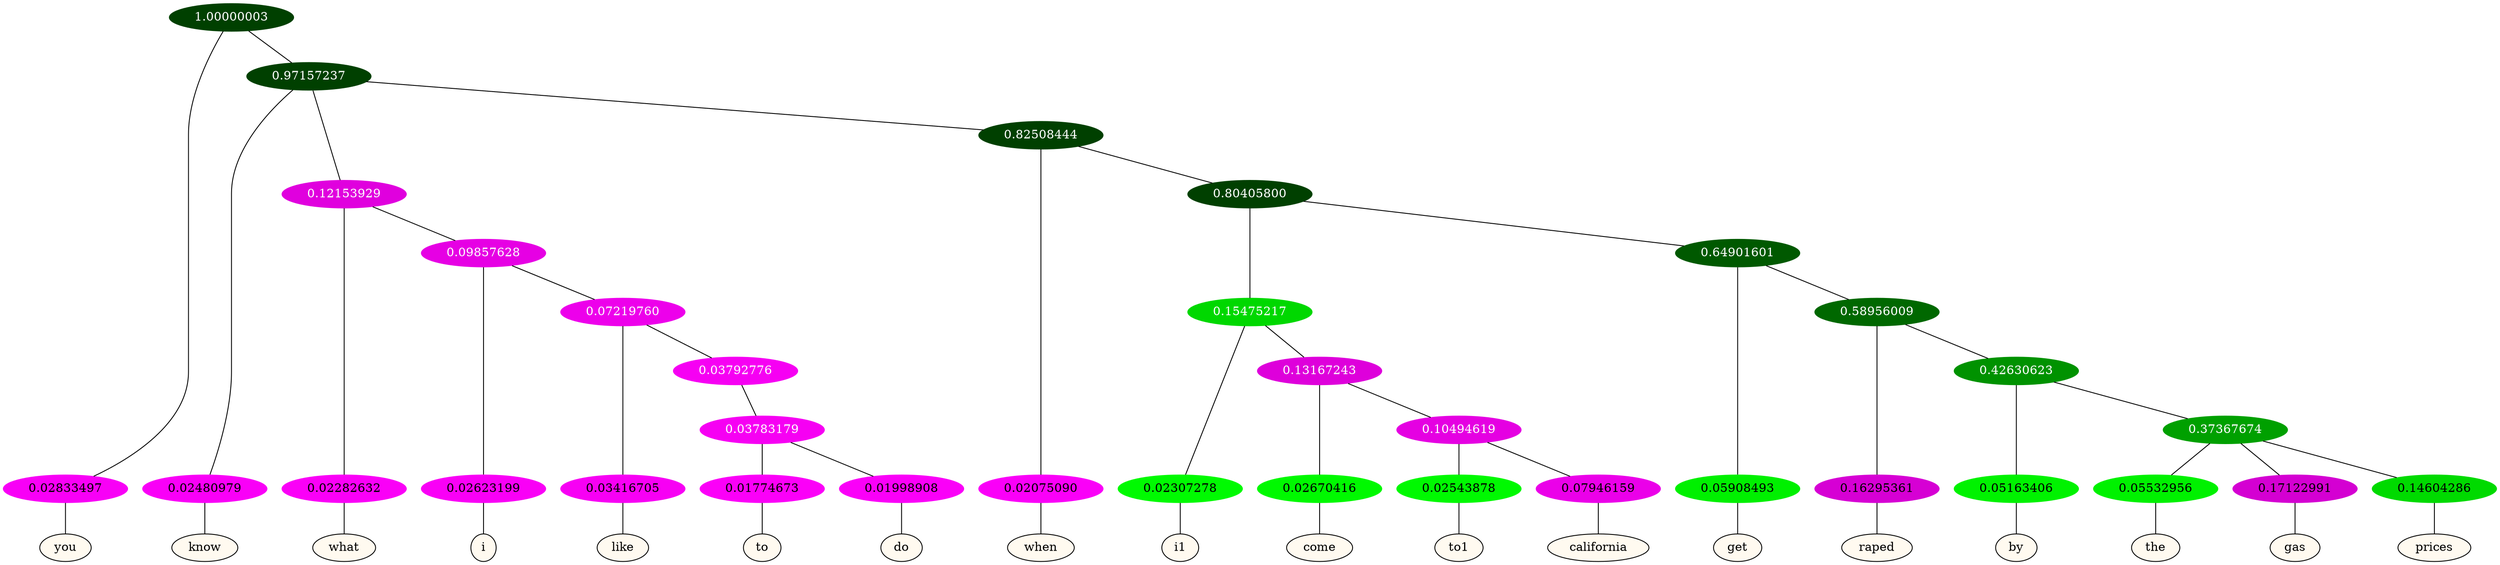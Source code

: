 graph {
	node [format=png height=0.15 nodesep=0.001 ordering=out overlap=prism overlap_scaling=0.01 ranksep=0.001 ratio=0.2 style=filled width=0.15]
	{
		rank=same
		a_w_1 [label=you color=black fillcolor=floralwhite style="filled,solid"]
		a_w_3 [label=know color=black fillcolor=floralwhite style="filled,solid"]
		a_w_6 [label=what color=black fillcolor=floralwhite style="filled,solid"]
		a_w_10 [label=i color=black fillcolor=floralwhite style="filled,solid"]
		a_w_14 [label=like color=black fillcolor=floralwhite style="filled,solid"]
		a_w_25 [label=to color=black fillcolor=floralwhite style="filled,solid"]
		a_w_26 [label=do color=black fillcolor=floralwhite style="filled,solid"]
		a_w_8 [label=when color=black fillcolor=floralwhite style="filled,solid"]
		a_w_16 [label=i1 color=black fillcolor=floralwhite style="filled,solid"]
		a_w_21 [label=come color=black fillcolor=floralwhite style="filled,solid"]
		a_w_27 [label=to1 color=black fillcolor=floralwhite style="filled,solid"]
		a_w_28 [label=california color=black fillcolor=floralwhite style="filled,solid"]
		a_w_18 [label=get color=black fillcolor=floralwhite style="filled,solid"]
		a_w_23 [label=raped color=black fillcolor=floralwhite style="filled,solid"]
		a_w_29 [label=by color=black fillcolor=floralwhite style="filled,solid"]
		a_w_31 [label=the color=black fillcolor=floralwhite style="filled,solid"]
		a_w_32 [label=gas color=black fillcolor=floralwhite style="filled,solid"]
		a_w_33 [label=prices color=black fillcolor=floralwhite style="filled,solid"]
	}
	a_n_1 -- a_w_1
	a_n_3 -- a_w_3
	a_n_6 -- a_w_6
	a_n_10 -- a_w_10
	a_n_14 -- a_w_14
	a_n_25 -- a_w_25
	a_n_26 -- a_w_26
	a_n_8 -- a_w_8
	a_n_16 -- a_w_16
	a_n_21 -- a_w_21
	a_n_27 -- a_w_27
	a_n_28 -- a_w_28
	a_n_18 -- a_w_18
	a_n_23 -- a_w_23
	a_n_29 -- a_w_29
	a_n_31 -- a_w_31
	a_n_32 -- a_w_32
	a_n_33 -- a_w_33
	{
		rank=same
		a_n_1 [label=0.02833497 color="0.835 1.000 0.972" fontcolor=black]
		a_n_3 [label=0.02480979 color="0.835 1.000 0.975" fontcolor=black]
		a_n_6 [label=0.02282632 color="0.835 1.000 0.977" fontcolor=black]
		a_n_10 [label=0.02623199 color="0.835 1.000 0.974" fontcolor=black]
		a_n_14 [label=0.03416705 color="0.835 1.000 0.966" fontcolor=black]
		a_n_25 [label=0.01774673 color="0.835 1.000 0.982" fontcolor=black]
		a_n_26 [label=0.01998908 color="0.835 1.000 0.980" fontcolor=black]
		a_n_8 [label=0.02075090 color="0.835 1.000 0.979" fontcolor=black]
		a_n_16 [label=0.02307278 color="0.334 1.000 0.977" fontcolor=black]
		a_n_21 [label=0.02670416 color="0.334 1.000 0.973" fontcolor=black]
		a_n_27 [label=0.02543878 color="0.334 1.000 0.975" fontcolor=black]
		a_n_28 [label=0.07946159 color="0.835 1.000 0.921" fontcolor=black]
		a_n_18 [label=0.05908493 color="0.334 1.000 0.941" fontcolor=black]
		a_n_23 [label=0.16295361 color="0.835 1.000 0.837" fontcolor=black]
		a_n_29 [label=0.05163406 color="0.334 1.000 0.948" fontcolor=black]
		a_n_31 [label=0.05532956 color="0.334 1.000 0.945" fontcolor=black]
		a_n_32 [label=0.17122991 color="0.835 1.000 0.829" fontcolor=black]
		a_n_33 [label=0.14604286 color="0.334 1.000 0.854" fontcolor=black]
	}
	a_n_0 [label=1.00000003 color="0.334 1.000 0.250" fontcolor=grey99]
	a_n_0 -- a_n_1
	a_n_2 [label=0.97157237 color="0.334 1.000 0.250" fontcolor=grey99]
	a_n_0 -- a_n_2
	a_n_2 -- a_n_3
	a_n_4 [label=0.12153929 color="0.835 1.000 0.878" fontcolor=grey99]
	a_n_2 -- a_n_4
	a_n_5 [label=0.82508444 color="0.334 1.000 0.250" fontcolor=grey99]
	a_n_2 -- a_n_5
	a_n_4 -- a_n_6
	a_n_7 [label=0.09857628 color="0.835 1.000 0.901" fontcolor=grey99]
	a_n_4 -- a_n_7
	a_n_5 -- a_n_8
	a_n_9 [label=0.80405800 color="0.334 1.000 0.250" fontcolor=grey99]
	a_n_5 -- a_n_9
	a_n_7 -- a_n_10
	a_n_11 [label=0.07219760 color="0.835 1.000 0.928" fontcolor=grey99]
	a_n_7 -- a_n_11
	a_n_12 [label=0.15475217 color="0.334 1.000 0.845" fontcolor=grey99]
	a_n_9 -- a_n_12
	a_n_13 [label=0.64901601 color="0.334 1.000 0.351" fontcolor=grey99]
	a_n_9 -- a_n_13
	a_n_11 -- a_n_14
	a_n_15 [label=0.03792776 color="0.835 1.000 0.962" fontcolor=grey99]
	a_n_11 -- a_n_15
	a_n_12 -- a_n_16
	a_n_17 [label=0.13167243 color="0.835 1.000 0.868" fontcolor=grey99]
	a_n_12 -- a_n_17
	a_n_13 -- a_n_18
	a_n_19 [label=0.58956009 color="0.334 1.000 0.410" fontcolor=grey99]
	a_n_13 -- a_n_19
	a_n_20 [label=0.03783179 color="0.835 1.000 0.962" fontcolor=grey99]
	a_n_15 -- a_n_20
	a_n_17 -- a_n_21
	a_n_22 [label=0.10494619 color="0.835 1.000 0.895" fontcolor=grey99]
	a_n_17 -- a_n_22
	a_n_19 -- a_n_23
	a_n_24 [label=0.42630623 color="0.334 1.000 0.574" fontcolor=grey99]
	a_n_19 -- a_n_24
	a_n_20 -- a_n_25
	a_n_20 -- a_n_26
	a_n_22 -- a_n_27
	a_n_22 -- a_n_28
	a_n_24 -- a_n_29
	a_n_30 [label=0.37367674 color="0.334 1.000 0.626" fontcolor=grey99]
	a_n_24 -- a_n_30
	a_n_30 -- a_n_31
	a_n_30 -- a_n_32
	a_n_30 -- a_n_33
}
